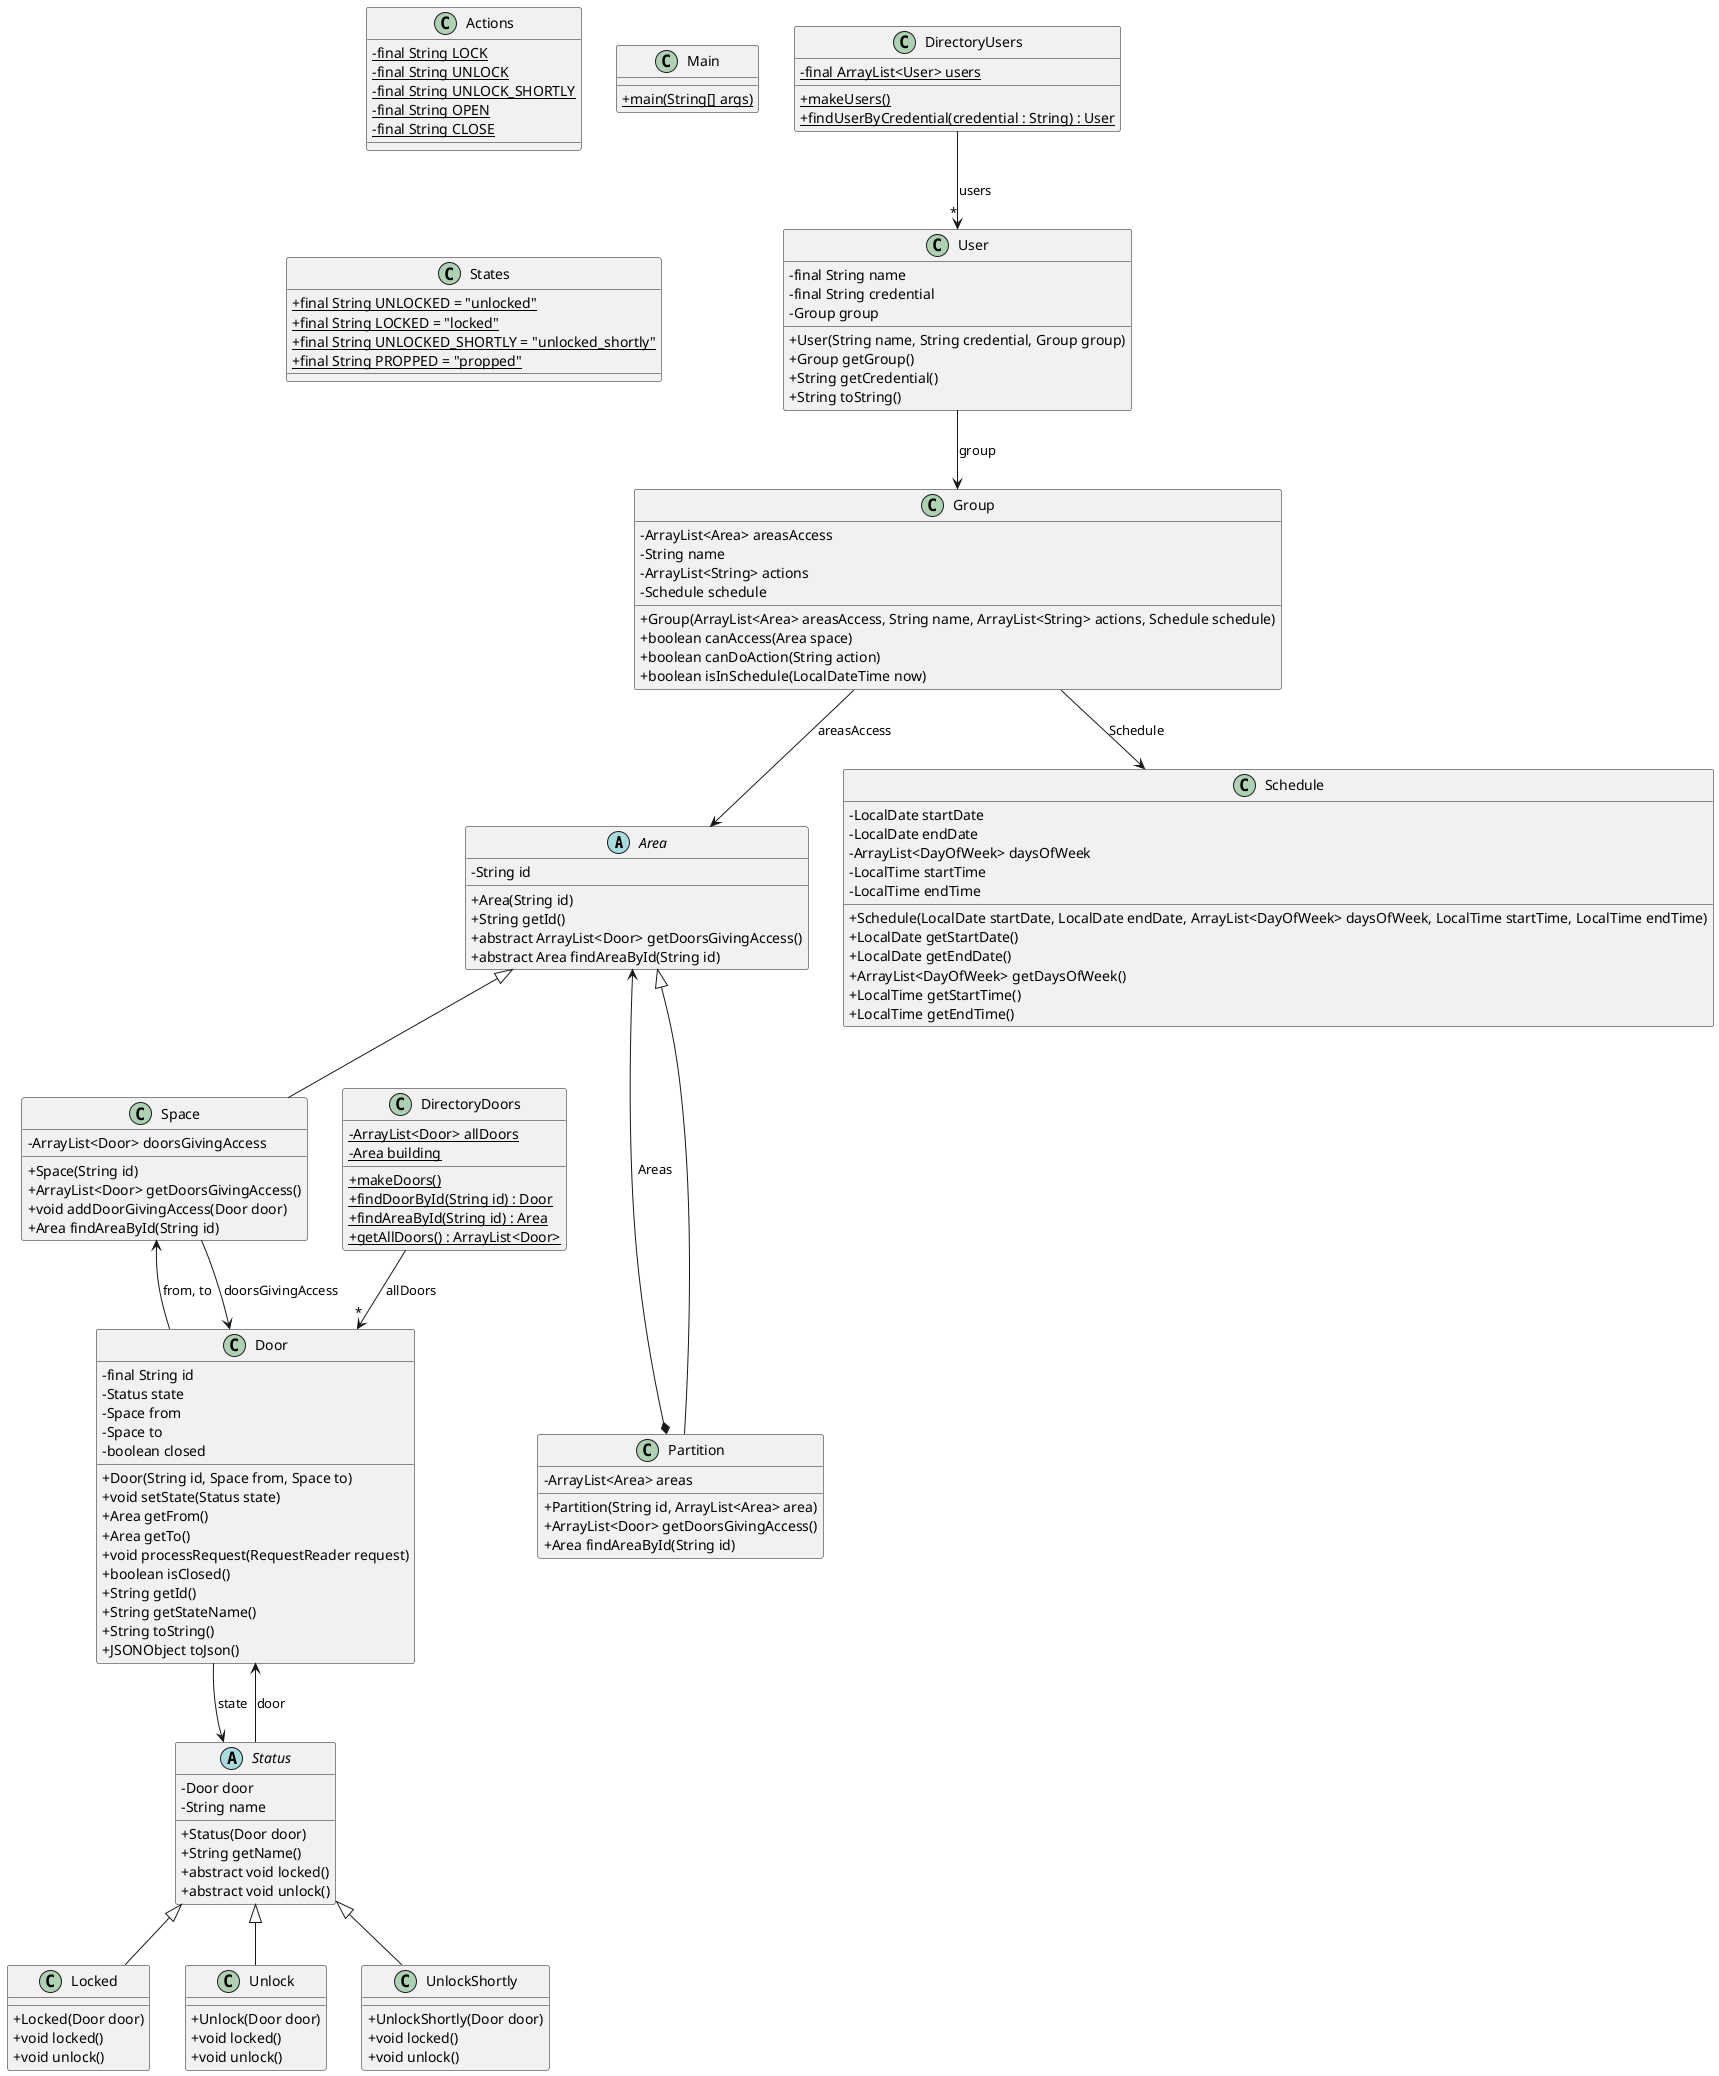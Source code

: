@startuml
skinparam classAttributeIconSize 0

abstract class Area {
  - String id
  + Area(String id)
  + String getId()
  + abstract ArrayList<Door> getDoorsGivingAccess()
  + abstract Area findAreaById(String id)
}

class Actions {
  - {static} final String LOCK
  - {static} final String UNLOCK
  - {static} final String UNLOCK_SHORTLY
  - {static} final String OPEN
  - {static} final String CLOSE
}

class DirectoryDoors {
  - {static} ArrayList<Door> allDoors
  - {static} Area building
  + {static} makeDoors()
  + {static} findDoorById(String id) : Door
  + {static} findAreaById(String id) : Area
  + {static} getAllDoors() : ArrayList<Door>
}

class DirectoryUsers {
  - {static} final ArrayList<User> users
  + {static} makeUsers()
  + {static} findUserByCredential(credential : String) : User
}

class Door {
  - final String id
  - Status state
  - Space from
  - Space to
  - boolean closed
  + Door(String id, Space from, Space to)
  + void setState(Status state)
  + Area getFrom()
  + Area getTo()
  + void processRequest(RequestReader request)
  + boolean isClosed()
  + String getId()
  + String getStateName()
  + String toString()
  + JSONObject toJson()
}

class User {
    - final String name
    - final String credential
    - Group group
    + User(String name, String credential, Group group)
    + Group getGroup()
    + String getCredential()
    + String toString()
}

class Group {
    - ArrayList<Area> areasAccess
    - String name
    - ArrayList<String> actions
    - Schedule schedule
    + Group(ArrayList<Area> areasAccess, String name, ArrayList<String> actions, Schedule schedule)
    + boolean canAccess(Area space)
    + boolean canDoAction(String action)
    + boolean isInSchedule(LocalDateTime now)
}

class Locked extends Status{
    + Locked(Door door)
    + void locked()
    + void unlock()
}

class Main {
  	+ {static} main(String[] args)
}

class Partition extends Area{
  	- ArrayList<Area> areas
  	+ Partition(String id, ArrayList<Area> area)
  	+ ArrayList<Door> getDoorsGivingAccess()
  	+ Area findAreaById(String id)
}

class Schedule {
  	- LocalDate startDate
  	- LocalDate endDate
  	- ArrayList<DayOfWeek> daysOfWeek
  	- LocalTime startTime
  	- LocalTime endTime
  	+ Schedule(LocalDate startDate, LocalDate endDate, ArrayList<DayOfWeek> daysOfWeek, LocalTime startTime, LocalTime endTime)
  	+ LocalDate getStartDate()
  	+ LocalDate getEndDate()
  	+ ArrayList<DayOfWeek> getDaysOfWeek()
  	+ LocalTime getStartTime()
  	+ LocalTime getEndTime()
}

class Space extends Area{
  	- ArrayList<Door> doorsGivingAccess
  	+ Space(String id)
  	+ ArrayList<Door> getDoorsGivingAccess()
  	+ void addDoorGivingAccess(Door door)
  	+ Area findAreaById(String id)
}

class States {
  	+ {static} final String UNLOCKED = "unlocked"
  	+ {static} final String LOCKED = "locked"
  	+ {static} final String UNLOCKED_SHORTLY = "unlocked_shortly"
  	+ {static} final String PROPPED = "propped"
}

abstract class Status {
  	- Door door
  	- String name
  	+ Status(Door door)
  	+ String getName()
  	+ abstract void locked()
  	+ abstract void unlock()
}

class Unlock extends Status{
  	+ Unlock(Door door)
  	+ void locked()
  	+ void unlock()
}

class UnlockShortly extends Status{
  	+ UnlockShortly(Door door)
  	+ void locked()
  	+ void unlock()
}



Group --> Schedule : "Schedule"
DirectoryDoors --> "*" Door : "allDoors"
DirectoryUsers --> "*" User : "users"
User --> Group : "group"
Group -->  Area : "areasAccess"
Door --> Space : from, to
Door --> Status : state
Space --> Door : doorsGivingAccess
Partition *---> Area : Areas
Status --> Door : door
@enduml
